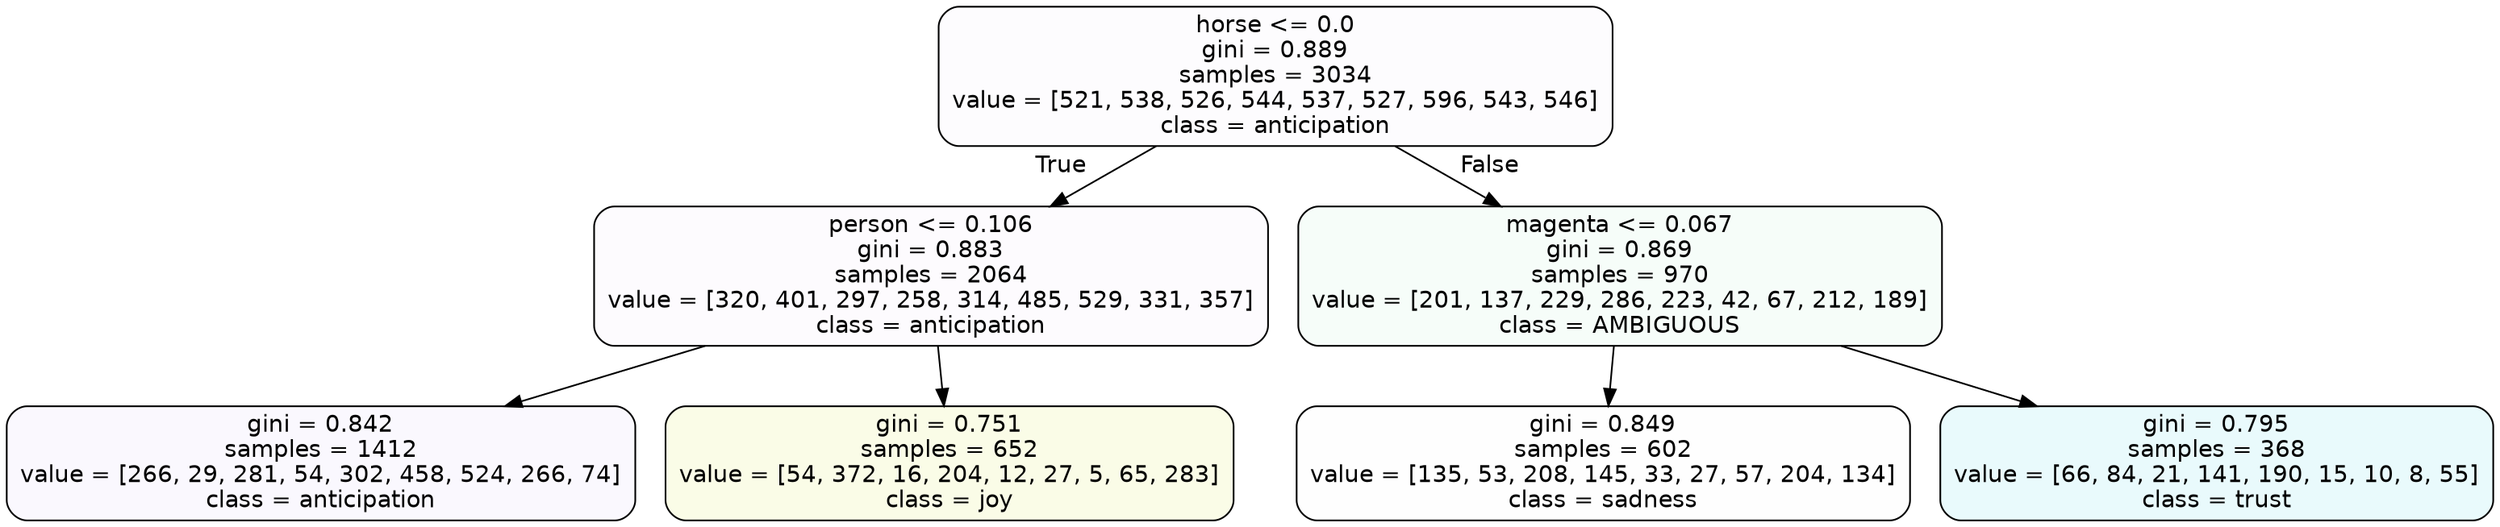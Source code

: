 digraph Tree {
node [shape=box, style="filled, rounded", color="black", fontname=helvetica] ;
edge [fontname=helvetica] ;
0 [label="horse <= 0.0\ngini = 0.889\nsamples = 3034\nvalue = [521, 538, 526, 544, 537, 527, 596, 543, 546]\nclass = anticipation", fillcolor="#8139e503"] ;
1 [label="person <= 0.106\ngini = 0.883\nsamples = 2064\nvalue = [320, 401, 297, 258, 314, 485, 529, 331, 357]\nclass = anticipation", fillcolor="#8139e504"] ;
0 -> 1 [labeldistance=2.5, labelangle=45, headlabel="True"] ;
2 [label="gini = 0.842\nsamples = 1412\nvalue = [266, 29, 281, 54, 302, 458, 524, 266, 74]\nclass = anticipation", fillcolor="#8139e509"] ;
1 -> 2 ;
3 [label="gini = 0.751\nsamples = 652\nvalue = [54, 372, 16, 204, 12, 27, 5, 65, 283]\nclass = joy", fillcolor="#d7e5391e"] ;
1 -> 3 ;
4 [label="magenta <= 0.067\ngini = 0.869\nsamples = 970\nvalue = [201, 137, 229, 286, 223, 42, 67, 212, 189]\nclass = AMBIGUOUS", fillcolor="#39e5810b"] ;
0 -> 4 [labeldistance=2.5, labelangle=-45, headlabel="False"] ;
5 [label="gini = 0.849\nsamples = 602\nvalue = [135, 53, 208, 145, 33, 27, 57, 204, 134]\nclass = sadness", fillcolor="#64e53901"] ;
4 -> 5 ;
6 [label="gini = 0.795\nsamples = 368\nvalue = [66, 84, 21, 141, 190, 15, 10, 8, 55]\nclass = trust", fillcolor="#39d7e51c"] ;
4 -> 6 ;
}